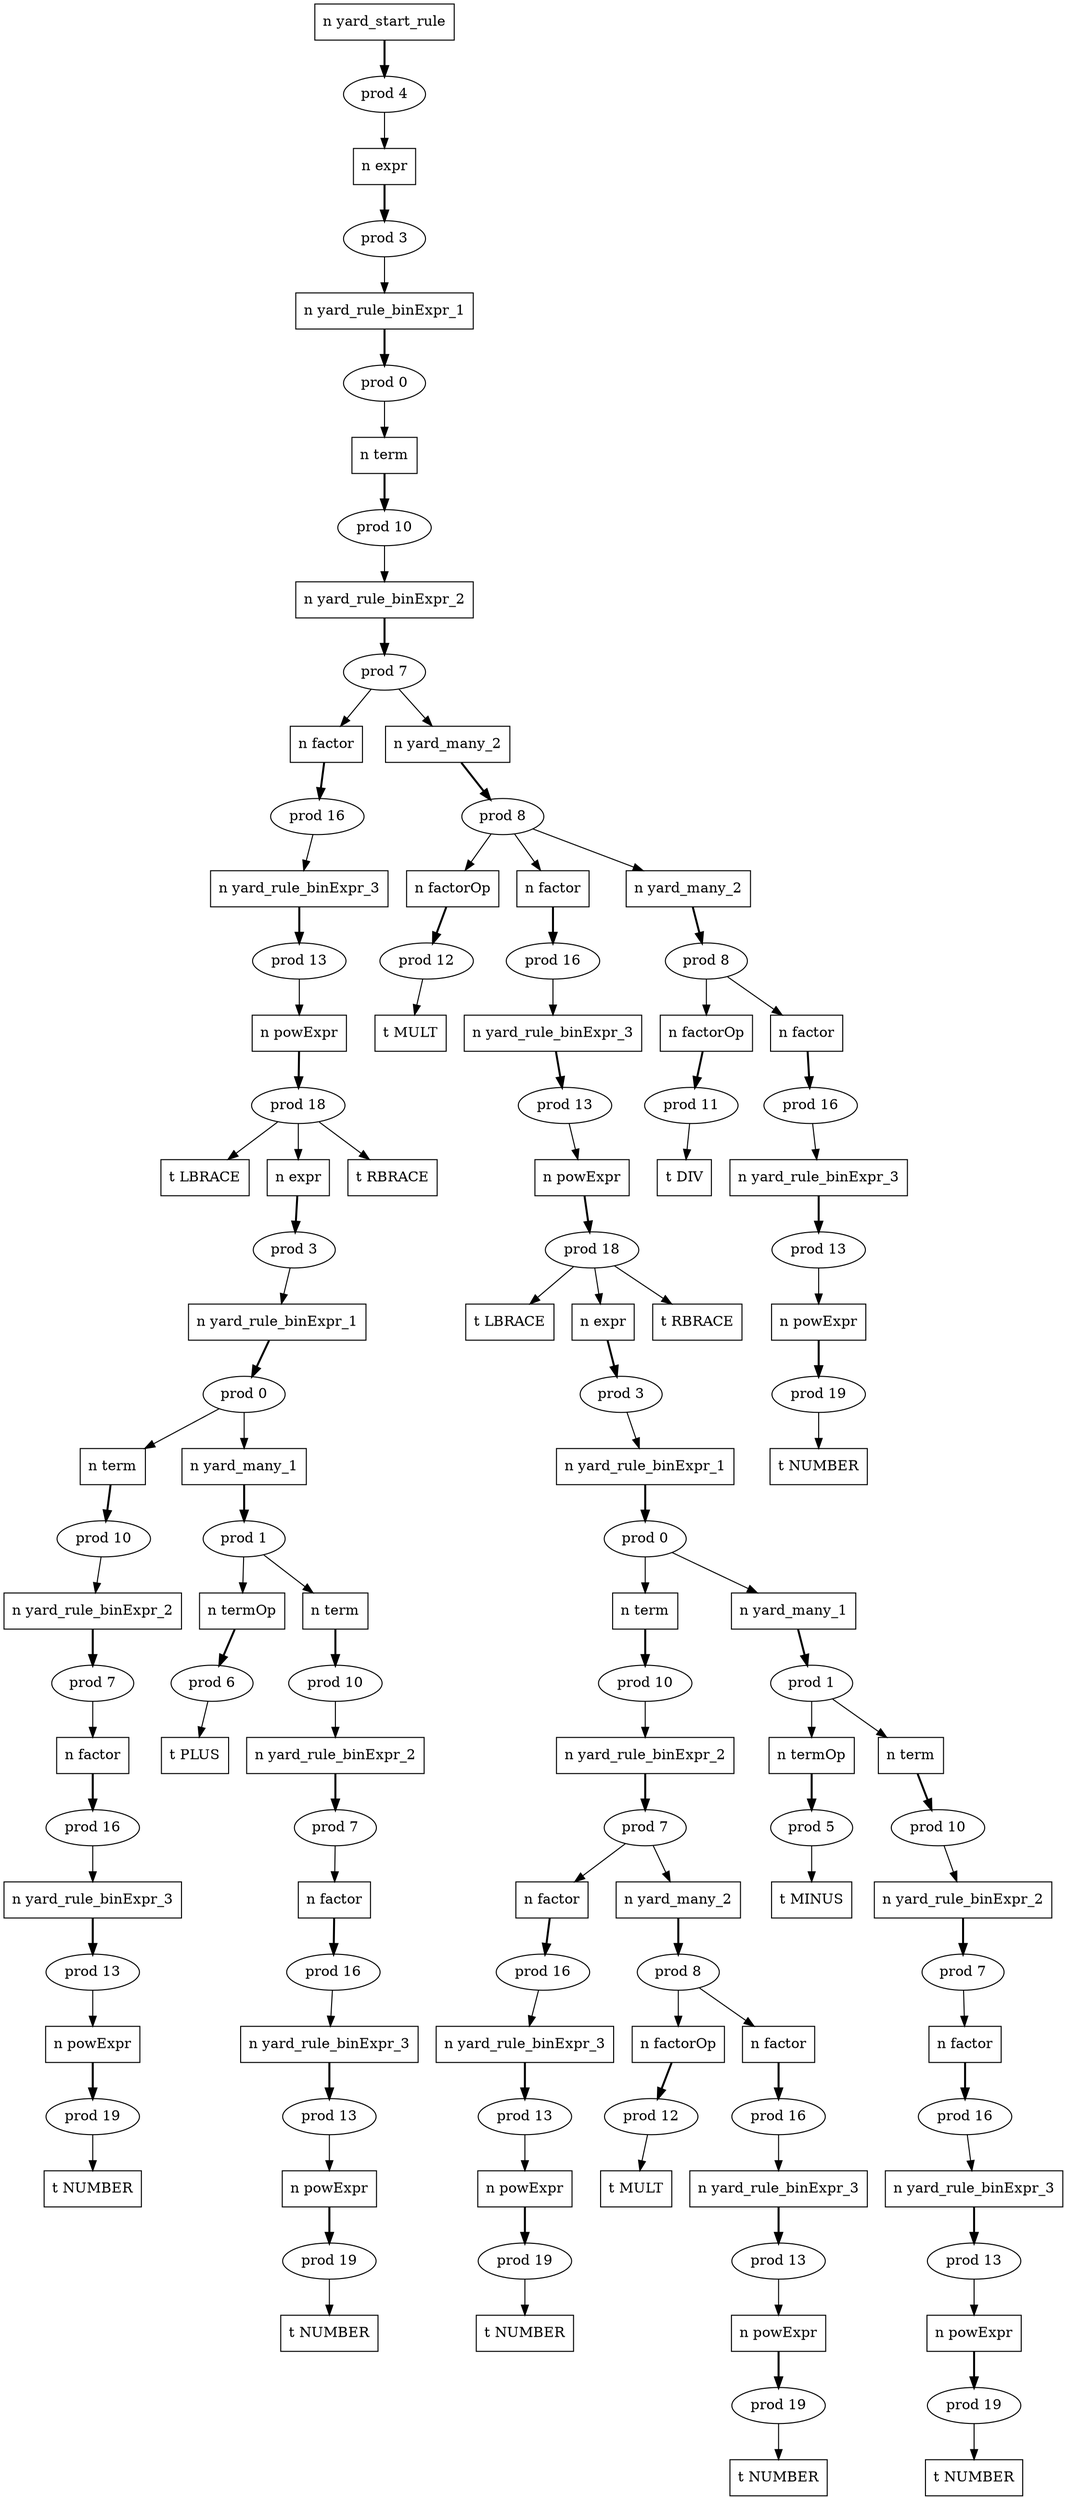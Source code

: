 digraph AST {
    50 [label="n yard_start_rule",shape=box]
    52 [label="prod 4"]
    50 -> 52 [style=bold,width=10,label=""]
    52 -> 49 [label=""]
    49 [label="n expr",shape=box]
    53 [label="prod 3"]
    49 -> 53 [style=bold,width=10,label=""]
    53 -> 48 [label=""]
    48 [label="n yard_rule_binExpr_1",shape=box]
    54 [label="prod 0"]
    48 -> 54 [style=bold,width=10,label=""]
    54 -> 47 [label=""]
    47 [label="n term",shape=box]
    55 [label="prod 10"]
    47 -> 55 [style=bold,width=10,label=""]
    55 -> 46 [label=""]
    46 [label="n yard_rule_binExpr_2",shape=box]
    56 [label="prod 7"]
    46 -> 56 [style=bold,width=10,label=""]
    56 -> 16 [label=""]
    56 -> 45 [label=""]
    45 [label="n yard_many_2",shape=box]
    57 [label="prod 8"]
    45 -> 57 [style=bold,width=10,label=""]
    57 -> 17 [label=""]
    57 -> 39 [label=""]
    57 -> 44 [label=""]
    44 [label="n yard_many_2",shape=box]
    58 [label="prod 8"]
    44 -> 58 [style=bold,width=10,label=""]
    58 -> 40 [label=""]
    58 -> 43 [label=""]
    43 [label="n factor",shape=box]
    59 [label="prod 16"]
    43 -> 59 [style=bold,width=10,label=""]
    59 -> 42 [label=""]
    42 [label="n yard_rule_binExpr_3",shape=box]
    60 [label="prod 13"]
    42 -> 60 [style=bold,width=10,label=""]
    60 -> 41 [label=""]
    41 [label="n powExpr",shape=box]
    61 [label="prod 19"]
    41 -> 61 [style=bold,width=10,label=""]
    62 [label="t NUMBER",shape=box]
    61 -> 62 [label=""]
    40 [label="n factorOp",shape=box]
    63 [label="prod 11"]
    40 -> 63 [style=bold,width=10,label=""]
    64 [label="t DIV",shape=box]
    63 -> 64 [label=""]
    39 [label="n factor",shape=box]
    65 [label="prod 16"]
    39 -> 65 [style=bold,width=10,label=""]
    65 -> 38 [label=""]
    38 [label="n yard_rule_binExpr_3",shape=box]
    66 [label="prod 13"]
    38 -> 66 [style=bold,width=10,label=""]
    66 -> 37 [label=""]
    37 [label="n powExpr",shape=box]
    67 [label="prod 18"]
    37 -> 67 [style=bold,width=10,label=""]
    68 [label="t LBRACE",shape=box]
    67 -> 68 [label=""]
    67 -> 36 [label=""]
    69 [label="t RBRACE",shape=box]
    67 -> 69 [label=""]
    36 [label="n expr",shape=box]
    70 [label="prod 3"]
    36 -> 70 [style=bold,width=10,label=""]
    70 -> 35 [label=""]
    35 [label="n yard_rule_binExpr_1",shape=box]
    71 [label="prod 0"]
    35 -> 71 [style=bold,width=10,label=""]
    71 -> 27 [label=""]
    71 -> 34 [label=""]
    34 [label="n yard_many_1",shape=box]
    72 [label="prod 1"]
    34 -> 72 [style=bold,width=10,label=""]
    72 -> 28 [label=""]
    72 -> 33 [label=""]
    33 [label="n term",shape=box]
    73 [label="prod 10"]
    33 -> 73 [style=bold,width=10,label=""]
    73 -> 32 [label=""]
    32 [label="n yard_rule_binExpr_2",shape=box]
    74 [label="prod 7"]
    32 -> 74 [style=bold,width=10,label=""]
    74 -> 31 [label=""]
    31 [label="n factor",shape=box]
    75 [label="prod 16"]
    31 -> 75 [style=bold,width=10,label=""]
    75 -> 30 [label=""]
    30 [label="n yard_rule_binExpr_3",shape=box]
    76 [label="prod 13"]
    30 -> 76 [style=bold,width=10,label=""]
    76 -> 29 [label=""]
    29 [label="n powExpr",shape=box]
    77 [label="prod 19"]
    29 -> 77 [style=bold,width=10,label=""]
    78 [label="t NUMBER",shape=box]
    77 -> 78 [label=""]
    28 [label="n termOp",shape=box]
    79 [label="prod 5"]
    28 -> 79 [style=bold,width=10,label=""]
    80 [label="t MINUS",shape=box]
    79 -> 80 [label=""]
    27 [label="n term",shape=box]
    81 [label="prod 10"]
    27 -> 81 [style=bold,width=10,label=""]
    81 -> 26 [label=""]
    26 [label="n yard_rule_binExpr_2",shape=box]
    82 [label="prod 7"]
    26 -> 82 [style=bold,width=10,label=""]
    82 -> 20 [label=""]
    82 -> 25 [label=""]
    25 [label="n yard_many_2",shape=box]
    83 [label="prod 8"]
    25 -> 83 [style=bold,width=10,label=""]
    83 -> 21 [label=""]
    83 -> 24 [label=""]
    24 [label="n factor",shape=box]
    84 [label="prod 16"]
    24 -> 84 [style=bold,width=10,label=""]
    84 -> 23 [label=""]
    23 [label="n yard_rule_binExpr_3",shape=box]
    85 [label="prod 13"]
    23 -> 85 [style=bold,width=10,label=""]
    85 -> 22 [label=""]
    22 [label="n powExpr",shape=box]
    86 [label="prod 19"]
    22 -> 86 [style=bold,width=10,label=""]
    87 [label="t NUMBER",shape=box]
    86 -> 87 [label=""]
    21 [label="n factorOp",shape=box]
    88 [label="prod 12"]
    21 -> 88 [style=bold,width=10,label=""]
    89 [label="t MULT",shape=box]
    88 -> 89 [label=""]
    20 [label="n factor",shape=box]
    90 [label="prod 16"]
    20 -> 90 [style=bold,width=10,label=""]
    90 -> 19 [label=""]
    19 [label="n yard_rule_binExpr_3",shape=box]
    91 [label="prod 13"]
    19 -> 91 [style=bold,width=10,label=""]
    91 -> 18 [label=""]
    18 [label="n powExpr",shape=box]
    92 [label="prod 19"]
    18 -> 92 [style=bold,width=10,label=""]
    93 [label="t NUMBER",shape=box]
    92 -> 93 [label=""]
    17 [label="n factorOp",shape=box]
    94 [label="prod 12"]
    17 -> 94 [style=bold,width=10,label=""]
    95 [label="t MULT",shape=box]
    94 -> 95 [label=""]
    16 [label="n factor",shape=box]
    96 [label="prod 16"]
    16 -> 96 [style=bold,width=10,label=""]
    96 -> 15 [label=""]
    15 [label="n yard_rule_binExpr_3",shape=box]
    97 [label="prod 13"]
    15 -> 97 [style=bold,width=10,label=""]
    97 -> 14 [label=""]
    14 [label="n powExpr",shape=box]
    98 [label="prod 18"]
    14 -> 98 [style=bold,width=10,label=""]
    99 [label="t LBRACE",shape=box]
    98 -> 99 [label=""]
    98 -> 13 [label=""]
    100 [label="t RBRACE",shape=box]
    98 -> 100 [label=""]
    13 [label="n expr",shape=box]
    101 [label="prod 3"]
    13 -> 101 [style=bold,width=10,label=""]
    101 -> 12 [label=""]
    12 [label="n yard_rule_binExpr_1",shape=box]
    102 [label="prod 0"]
    12 -> 102 [style=bold,width=10,label=""]
    102 -> 4 [label=""]
    102 -> 11 [label=""]
    11 [label="n yard_many_1",shape=box]
    103 [label="prod 1"]
    11 -> 103 [style=bold,width=10,label=""]
    103 -> 5 [label=""]
    103 -> 10 [label=""]
    10 [label="n term",shape=box]
    104 [label="prod 10"]
    10 -> 104 [style=bold,width=10,label=""]
    104 -> 9 [label=""]
    9 [label="n yard_rule_binExpr_2",shape=box]
    105 [label="prod 7"]
    9 -> 105 [style=bold,width=10,label=""]
    105 -> 8 [label=""]
    8 [label="n factor",shape=box]
    106 [label="prod 16"]
    8 -> 106 [style=bold,width=10,label=""]
    106 -> 7 [label=""]
    7 [label="n yard_rule_binExpr_3",shape=box]
    107 [label="prod 13"]
    7 -> 107 [style=bold,width=10,label=""]
    107 -> 6 [label=""]
    6 [label="n powExpr",shape=box]
    108 [label="prod 19"]
    6 -> 108 [style=bold,width=10,label=""]
    109 [label="t NUMBER",shape=box]
    108 -> 109 [label=""]
    5 [label="n termOp",shape=box]
    110 [label="prod 6"]
    5 -> 110 [style=bold,width=10,label=""]
    111 [label="t PLUS",shape=box]
    110 -> 111 [label=""]
    4 [label="n term",shape=box]
    112 [label="prod 10"]
    4 -> 112 [style=bold,width=10,label=""]
    112 -> 3 [label=""]
    3 [label="n yard_rule_binExpr_2",shape=box]
    113 [label="prod 7"]
    3 -> 113 [style=bold,width=10,label=""]
    113 -> 2 [label=""]
    2 [label="n factor",shape=box]
    114 [label="prod 16"]
    2 -> 114 [style=bold,width=10,label=""]
    114 -> 1 [label=""]
    1 [label="n yard_rule_binExpr_3",shape=box]
    115 [label="prod 13"]
    1 -> 115 [style=bold,width=10,label=""]
    115 -> 0 [label=""]
    0 [label="n powExpr",shape=box]
    116 [label="prod 19"]
    0 -> 116 [style=bold,width=10,label=""]
    117 [label="t NUMBER",shape=box]
    116 -> 117 [label=""]
}
